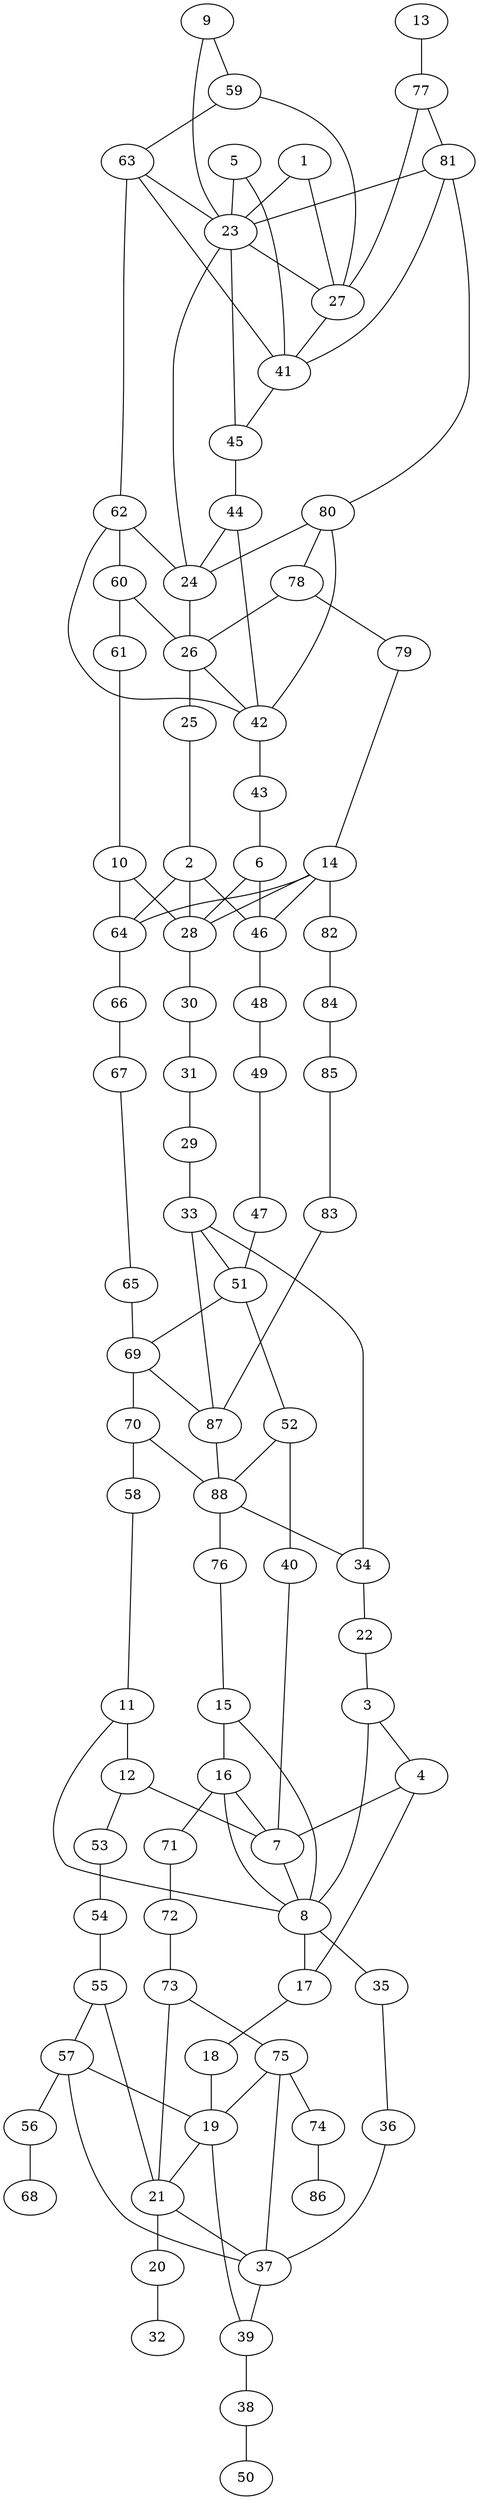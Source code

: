 graph pdb1ntg {
	1	 [aaLength=5,
		sequence=IPSRL,
		type=0];
	23	 [aaLength=11,
		sequence=IRVGKIITVEK,
		type=1];
	1 -- 23	 [distance0="24.50453",
		frequency=1,
		type0=2];
	27	 [aaLength=11,
		sequence=IRVGKIITVEK,
		type=1];
	1 -- 27	 [distance0="24.50453",
		frequency=1,
		type0=3];
	2	 [aaLength=5,
		sequence=PKEEL,
		type=0];
	28	 [aaLength=5,
		sequence=LVVVL,
		type=1];
	2 -- 28	 [distance0="14.18941",
		distance1="3.0",
		frequency=2,
		type0=1,
		type1=4];
	46	 [aaLength=5,
		sequence=LVVVL,
		type=1];
	2 -- 46	 [distance0="14.18941",
		frequency=1,
		type0=2];
	64	 [aaLength=5,
		sequence=LVVVL,
		type=1];
	2 -- 64	 [distance0="14.18941",
		frequency=1,
		type0=3];
	3	 [aaLength=4,
		sequence=KPKK,
		type=0];
	4	 [aaLength=8,
		sequence=KVFEKLQA,
		type=0];
	3 -- 4	 [distance0="5.762666",
		distance1="0.0",
		frequency=2,
		type0=1,
		type1=5];
	8	 [aaLength=8,
		sequence=KVFEKLQA,
		type=0];
	3 -- 8	 [distance0="23.33167",
		frequency=1,
		type0=3];
	7	 [aaLength=4,
		sequence=KPKK,
		type=0];
	4 -- 7	 [distance0="15.59489",
		frequency=1,
		type0=2];
	17	 [aaLength=3,
		sequence=FKI,
		type=1];
	4 -- 17	 [distance0="1.0",
		frequency=1,
		type0=4];
	5	 [aaLength=5,
		sequence=IPSRL,
		type=0];
	5 -- 23	 [distance0="32.31603",
		frequency=1,
		type0=3];
	41	 [aaLength=11,
		sequence=IRVGKIITVEK,
		type=1];
	5 -- 41	 [distance0="1.0",
		frequency=1,
		type0=4];
	6	 [aaLength=5,
		sequence=PKEEL,
		type=0];
	6 -- 28	 [distance0="29.86388",
		frequency=1,
		type0=3];
	6 -- 46	 [distance0="3.0",
		frequency=1,
		type0=4];
	7 -- 8	 [distance0="5.698249",
		distance1="0.0",
		frequency=2,
		type0=1,
		type1=5];
	8 -- 17	 [distance0="21.16095",
		frequency=1,
		type0=3];
	35	 [aaLength=3,
		sequence=FKI,
		type=1];
	8 -- 35	 [distance0="1.0",
		frequency=1,
		type0=4];
	9	 [aaLength=5,
		sequence=IPSRL,
		type=0];
	9 -- 23	 [distance0="38.69639",
		frequency=1,
		type0=3];
	59	 [aaLength=11,
		sequence=IRVGKIITVEK,
		type=1];
	9 -- 59	 [distance0="1.0",
		frequency=1,
		type0=4];
	10	 [aaLength=5,
		sequence=PKEEL,
		type=0];
	10 -- 28	 [distance0="31.50511",
		frequency=1,
		type0=3];
	10 -- 64	 [distance0="3.0",
		frequency=1,
		type0=4];
	11	 [aaLength=4,
		sequence=KPKK,
		type=0];
	11 -- 8	 [distance0="37.48357",
		frequency=1,
		type0=2];
	12	 [aaLength=8,
		sequence=KVFEKLQA,
		type=0];
	11 -- 12	 [distance0="5.75197",
		distance1="0.0",
		frequency=2,
		type0=1,
		type1=5];
	12 -- 7	 [distance0="37.62261",
		frequency=1,
		type0=3];
	53	 [aaLength=3,
		sequence=FKI,
		type=1];
	12 -- 53	 [distance0="1.0",
		frequency=1,
		type0=4];
	13	 [aaLength=5,
		sequence=IPSRL,
		type=0];
	77	 [aaLength=11,
		sequence=IRVGKIITVEK,
		type=1];
	13 -- 77	 [distance0="1.0",
		frequency=1,
		type0=4];
	14	 [aaLength=5,
		sequence=PKEEL,
		type=0];
	14 -- 28	 [distance0="28.24455",
		frequency=1,
		type0=1];
	14 -- 46	 [distance0="28.24455",
		frequency=1,
		type0=2];
	14 -- 64	 [distance0="28.24455",
		frequency=1,
		type0=3];
	82	 [aaLength=5,
		sequence=LVVVL,
		type=1];
	14 -- 82	 [distance0="3.0",
		frequency=1,
		type0=4];
	15	 [aaLength=4,
		sequence=KPKK,
		type=0];
	15 -- 8	 [distance0="39.52705",
		frequency=1,
		type0=2];
	16	 [aaLength=8,
		sequence=KVFEKLQA,
		type=0];
	15 -- 16	 [distance0="5.690782",
		distance1="0.0",
		frequency=2,
		type0=1,
		type1=5];
	16 -- 8	 [distance0="37.10229",
		frequency=1,
		type0=2];
	16 -- 7	 [distance0="37.19421",
		frequency=1,
		type0=3];
	71	 [aaLength=3,
		sequence=FKI,
		type=1];
	16 -- 71	 [distance0="1.0",
		frequency=1,
		type0=4];
	18	 [aaLength=3,
		sequence=AQW,
		type=1];
	17 -- 18	 [distance0="5.0",
		frequency=1,
		type0=4];
	19	 [aaLength=5,
		sequence=TNFMT,
		type=1];
	18 -- 19	 [distance0="2.0",
		frequency=1,
		type0=4];
	21	 [aaLength=5,
		sequence=TNFMT,
		type=1];
	19 -- 21	 [distance0="0.0",
		distance1="0.0",
		frequency=2,
		type0=1,
		type1=5];
	20	 [aaLength=2,
		sequence=GS,
		type=1];
	32	 [aaLength=3,
		sequence=NIS,
		type=1];
	20 -- 32	 [distance0="9.0",
		frequency=1,
		type0=4];
	21 -- 20	 [distance0="2.0",
		frequency=1,
		type0=4];
	37	 [aaLength=5,
		sequence=TNFMT,
		type=1];
	21 -- 37	 [distance0="0.0",
		frequency=1,
		type0=2];
	22	 [aaLength=4,
		sequence=HVFV,
		type=1];
	22 -- 3	 [distance0="12.0",
		frequency=1,
		type0=4];
	24	 [aaLength=6,
		sequence=YVEKID,
		type=1];
	23 -- 24	 [distance0="7.0",
		frequency=1,
		type0=4];
	23 -- 27	 [distance0="0.0",
		frequency=1,
		type0=1];
	26	 [aaLength=6,
		sequence=YVEKID,
		type=1];
	24 -- 26	 [distance0="0.0",
		distance1="0.0",
		frequency=2,
		type0=1,
		type1=5];
	25	 [aaLength=5,
		sequence=RTVVS,
		type=1];
	25 -- 2	 [distance0="6.0",
		frequency=1,
		type0=4];
	26 -- 25	 [distance0="6.0",
		frequency=1,
		type0=4];
	42	 [aaLength=6,
		sequence=YVEKID,
		type=1];
	26 -- 42	 [distance0="0.0",
		frequency=1,
		type0=2];
	27 -- 41	 [distance0="0.0",
		frequency=1,
		type0=2];
	30	 [aaLength=3,
		sequence=QKM,
		type=1];
	28 -- 30	 [distance0="5.0",
		frequency=1,
		type0=4];
	29	 [aaLength=2,
		sequence=ML,
		type=1];
	33	 [aaLength=5,
		sequence=CASIE,
		type=1];
	29 -- 33	 [distance0="1.0",
		frequency=1,
		type0=4];
	31	 [aaLength=3,
		sequence=VES,
		type=1];
	30 -- 31	 [distance0="2.0",
		frequency=1,
		type0=4];
	31 -- 29	 [distance0="2.0",
		frequency=1,
		type0=4];
	34	 [aaLength=5,
		sequence=RQVEP,
		type=1];
	33 -- 34	 [distance0="3.0",
		frequency=1,
		type0=4];
	51	 [aaLength=4,
		sequence=CASI,
		type=1];
	33 -- 51	 [distance0="0.0",
		frequency=1,
		type0=1];
	34 -- 22	 [distance0="11.0",
		frequency=1,
		type0=4];
	36	 [aaLength=3,
		sequence=AQW,
		type=1];
	35 -- 36	 [distance0="5.0",
		frequency=1,
		type0=4];
	36 -- 37	 [distance0="2.0",
		frequency=1,
		type0=4];
	39	 [aaLength=5,
		sequence=TNFMT,
		type=1];
	37 -- 39	 [distance0="0.0",
		distance1="0.0",
		frequency=2,
		type0=3,
		type1=5];
	38	 [aaLength=2,
		sequence=GS,
		type=1];
	50	 [aaLength=3,
		sequence=NIS,
		type=1];
	38 -- 50	 [distance0="9.0",
		frequency=1,
		type0=4];
	39 -- 19	 [distance0="0.0",
		frequency=1,
		type0=1];
	39 -- 38	 [distance0="2.0",
		frequency=1,
		type0=4];
	40	 [aaLength=4,
		sequence=HVFV,
		type=1];
	40 -- 7	 [distance0="12.0",
		frequency=1,
		type0=4];
	45	 [aaLength=11,
		sequence=IRVGKIITVEK,
		type=1];
	41 -- 45	 [distance0="0.0",
		distance1="0.0",
		frequency=2,
		type0=3,
		type1=5];
	43	 [aaLength=5,
		sequence=RTVVS,
		type=1];
	42 -- 43	 [distance0="6.0",
		frequency=1,
		type0=4];
	44	 [aaLength=6,
		sequence=YVEKID,
		type=1];
	42 -- 44	 [distance0="0.0",
		frequency=1,
		type0=3];
	43 -- 6	 [distance0="6.0",
		frequency=1,
		type0=4];
	44 -- 24	 [distance0="0.0",
		frequency=1,
		type0=1];
	45 -- 23	 [distance0="0.0",
		frequency=1,
		type0=1];
	45 -- 44	 [distance0="7.0",
		frequency=1,
		type0=4];
	48	 [aaLength=3,
		sequence=QKM,
		type=1];
	46 -- 48	 [distance0="5.0",
		frequency=1,
		type0=4];
	47	 [aaLength=2,
		sequence=ML,
		type=1];
	47 -- 51	 [distance0="1.0",
		frequency=1,
		type0=4];
	49	 [aaLength=3,
		sequence=VES,
		type=1];
	48 -- 49	 [distance0="2.0",
		frequency=1,
		type0=4];
	49 -- 47	 [distance0="2.0",
		frequency=1,
		type0=4];
	52	 [aaLength=4,
		sequence=QVEP,
		type=1];
	51 -- 52	 [distance0="5.0",
		frequency=1,
		type0=4];
	69	 [aaLength=5,
		sequence=CASIE,
		type=1];
	51 -- 69	 [distance0="0.0",
		frequency=1,
		type0=2];
	52 -- 40	 [distance0="11.0",
		frequency=1,
		type0=4];
	88	 [aaLength=4,
		sequence=QVEP,
		type=1];
	52 -- 88	 [distance0="0.0",
		frequency=1,
		type0=1];
	54	 [aaLength=3,
		sequence=AQW,
		type=1];
	53 -- 54	 [distance0="5.0",
		frequency=1,
		type0=4];
	55	 [aaLength=5,
		sequence=TNFMT,
		type=1];
	54 -- 55	 [distance0="2.0",
		frequency=1,
		type0=4];
	55 -- 21	 [distance0="0.0",
		frequency=1,
		type0=2];
	57	 [aaLength=5,
		sequence=TNFMT,
		type=1];
	55 -- 57	 [distance0="0.0",
		frequency=1,
		type0=5];
	56	 [aaLength=2,
		sequence=GS,
		type=1];
	68	 [aaLength=3,
		sequence=NIS,
		type=1];
	56 -- 68	 [distance0="9.0",
		frequency=1,
		type0=4];
	57 -- 19	 [distance0="0.0",
		frequency=1,
		type0=1];
	57 -- 37	 [distance0="0.0",
		frequency=1,
		type0=3];
	57 -- 56	 [distance0="2.0",
		frequency=1,
		type0=4];
	58	 [aaLength=4,
		sequence=HVFV,
		type=1];
	58 -- 11	 [distance0="12.0",
		frequency=1,
		type0=4];
	59 -- 27	 [distance0="0.0",
		frequency=1,
		type0=2];
	63	 [aaLength=11,
		sequence=IRVGKIITVEK,
		type=1];
	59 -- 63	 [distance0="0.0",
		frequency=1,
		type0=5];
	60	 [aaLength=6,
		sequence=YVEKID,
		type=1];
	60 -- 26	 [distance0="0.0",
		frequency=1,
		type0=2];
	61	 [aaLength=5,
		sequence=RTVVS,
		type=1];
	60 -- 61	 [distance0="6.0",
		frequency=1,
		type0=4];
	61 -- 10	 [distance0="6.0",
		frequency=1,
		type0=4];
	62	 [aaLength=6,
		sequence=YVEKID,
		type=1];
	62 -- 24	 [distance0="0.0",
		frequency=1,
		type0=1];
	62 -- 42	 [distance0="0.0",
		frequency=1,
		type0=3];
	62 -- 60	 [distance0="0.0",
		frequency=1,
		type0=5];
	63 -- 23	 [distance0="0.0",
		frequency=1,
		type0=1];
	63 -- 41	 [distance0="0.0",
		frequency=1,
		type0=3];
	63 -- 62	 [distance0="7.0",
		frequency=1,
		type0=4];
	66	 [aaLength=3,
		sequence=QKM,
		type=1];
	64 -- 66	 [distance0="5.0",
		frequency=1,
		type0=4];
	65	 [aaLength=2,
		sequence=ML,
		type=1];
	65 -- 69	 [distance0="1.0",
		frequency=1,
		type0=4];
	67	 [aaLength=3,
		sequence=VES,
		type=1];
	66 -- 67	 [distance0="2.0",
		frequency=1,
		type0=4];
	67 -- 65	 [distance0="2.0",
		frequency=1,
		type0=4];
	70	 [aaLength=5,
		sequence=RQVEP,
		type=1];
	69 -- 70	 [distance0="3.0",
		frequency=1,
		type0=4];
	87	 [aaLength=4,
		sequence=CASI,
		type=1];
	69 -- 87	 [distance0="0.0",
		frequency=1,
		type0=3];
	70 -- 58	 [distance0="11.0",
		frequency=1,
		type0=4];
	70 -- 88	 [distance0="1.0",
		frequency=1,
		type0=3];
	72	 [aaLength=3,
		sequence=AQW,
		type=1];
	71 -- 72	 [distance0="5.0",
		frequency=1,
		type0=4];
	73	 [aaLength=5,
		sequence=TNFMT,
		type=1];
	72 -- 73	 [distance0="2.0",
		frequency=1,
		type0=4];
	73 -- 21	 [distance0="0.0",
		frequency=1,
		type0=2];
	75	 [aaLength=5,
		sequence=TNFMT,
		type=1];
	73 -- 75	 [distance0="0.0",
		frequency=1,
		type0=5];
	74	 [aaLength=2,
		sequence=GS,
		type=1];
	86	 [aaLength=3,
		sequence=NIS,
		type=1];
	74 -- 86	 [distance0="9.0",
		frequency=1,
		type0=4];
	75 -- 19	 [distance0="0.0",
		frequency=1,
		type0=1];
	75 -- 37	 [distance0="0.0",
		frequency=1,
		type0=3];
	75 -- 74	 [distance0="2.0",
		frequency=1,
		type0=4];
	76	 [aaLength=4,
		sequence=HVFV,
		type=1];
	76 -- 15	 [distance0="12.0",
		frequency=1,
		type0=4];
	77 -- 27	 [distance0="0.0",
		frequency=1,
		type0=2];
	81	 [aaLength=11,
		sequence=IRVGKIITVEK,
		type=1];
	77 -- 81	 [distance0="0.0",
		frequency=1,
		type0=5];
	78	 [aaLength=6,
		sequence=YVEKID,
		type=1];
	78 -- 26	 [distance0="0.0",
		frequency=1,
		type0=2];
	79	 [aaLength=5,
		sequence=RTVVS,
		type=1];
	78 -- 79	 [distance0="6.0",
		frequency=1,
		type0=4];
	79 -- 14	 [distance0="6.0",
		frequency=1,
		type0=4];
	80	 [aaLength=6,
		sequence=YVEKID,
		type=1];
	80 -- 24	 [distance0="0.0",
		frequency=1,
		type0=1];
	80 -- 42	 [distance0="0.0",
		frequency=1,
		type0=3];
	80 -- 78	 [distance0="0.0",
		frequency=1,
		type0=5];
	81 -- 23	 [distance0="0.0",
		frequency=1,
		type0=1];
	81 -- 41	 [distance0="0.0",
		frequency=1,
		type0=3];
	81 -- 80	 [distance0="7.0",
		frequency=1,
		type0=4];
	84	 [aaLength=3,
		sequence=QKM,
		type=1];
	82 -- 84	 [distance0="5.0",
		frequency=1,
		type0=4];
	83	 [aaLength=2,
		sequence=ML,
		type=1];
	83 -- 87	 [distance0="1.0",
		frequency=1,
		type0=4];
	85	 [aaLength=3,
		sequence=VES,
		type=1];
	84 -- 85	 [distance0="2.0",
		frequency=1,
		type0=4];
	85 -- 83	 [distance0="2.0",
		frequency=1,
		type0=4];
	87 -- 33	 [distance0="0.0",
		frequency=1,
		type0=1];
	87 -- 88	 [distance0="5.0",
		frequency=1,
		type0=4];
	88 -- 34	 [distance0="1.0",
		frequency=1,
		type0=2];
	88 -- 76	 [distance0="11.0",
		frequency=1,
		type0=4];
}
